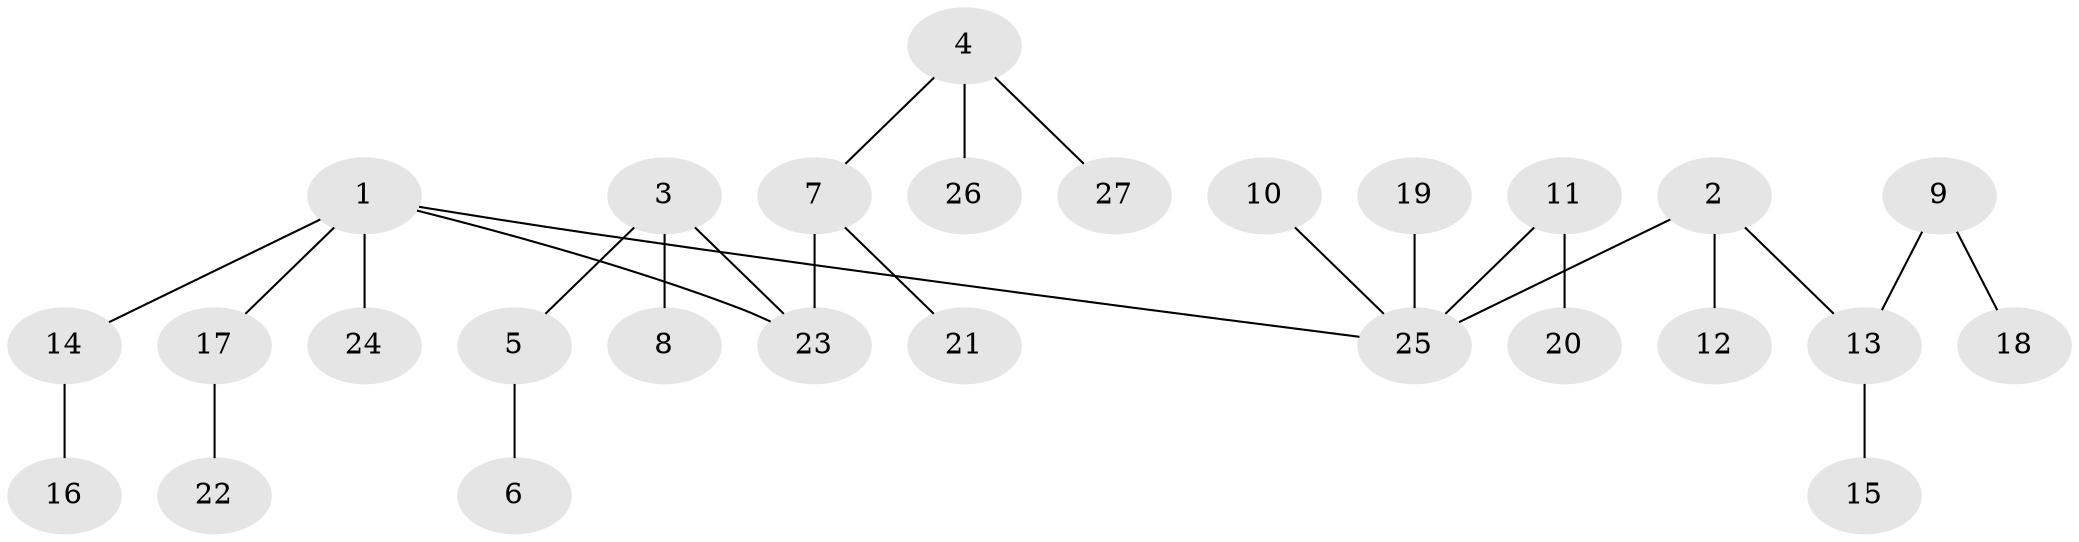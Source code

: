// original degree distribution, {3: 0.16981132075471697, 4: 0.07547169811320754, 7: 0.018867924528301886, 2: 0.2830188679245283, 1: 0.4528301886792453}
// Generated by graph-tools (version 1.1) at 2025/02/03/09/25 03:02:20]
// undirected, 27 vertices, 26 edges
graph export_dot {
graph [start="1"]
  node [color=gray90,style=filled];
  1;
  2;
  3;
  4;
  5;
  6;
  7;
  8;
  9;
  10;
  11;
  12;
  13;
  14;
  15;
  16;
  17;
  18;
  19;
  20;
  21;
  22;
  23;
  24;
  25;
  26;
  27;
  1 -- 14 [weight=1.0];
  1 -- 17 [weight=1.0];
  1 -- 23 [weight=1.0];
  1 -- 24 [weight=1.0];
  1 -- 25 [weight=1.0];
  2 -- 12 [weight=1.0];
  2 -- 13 [weight=1.0];
  2 -- 25 [weight=1.0];
  3 -- 5 [weight=1.0];
  3 -- 8 [weight=1.0];
  3 -- 23 [weight=1.0];
  4 -- 7 [weight=1.0];
  4 -- 26 [weight=1.0];
  4 -- 27 [weight=1.0];
  5 -- 6 [weight=1.0];
  7 -- 21 [weight=1.0];
  7 -- 23 [weight=1.0];
  9 -- 13 [weight=1.0];
  9 -- 18 [weight=1.0];
  10 -- 25 [weight=1.0];
  11 -- 20 [weight=1.0];
  11 -- 25 [weight=1.0];
  13 -- 15 [weight=1.0];
  14 -- 16 [weight=1.0];
  17 -- 22 [weight=1.0];
  19 -- 25 [weight=1.0];
}
